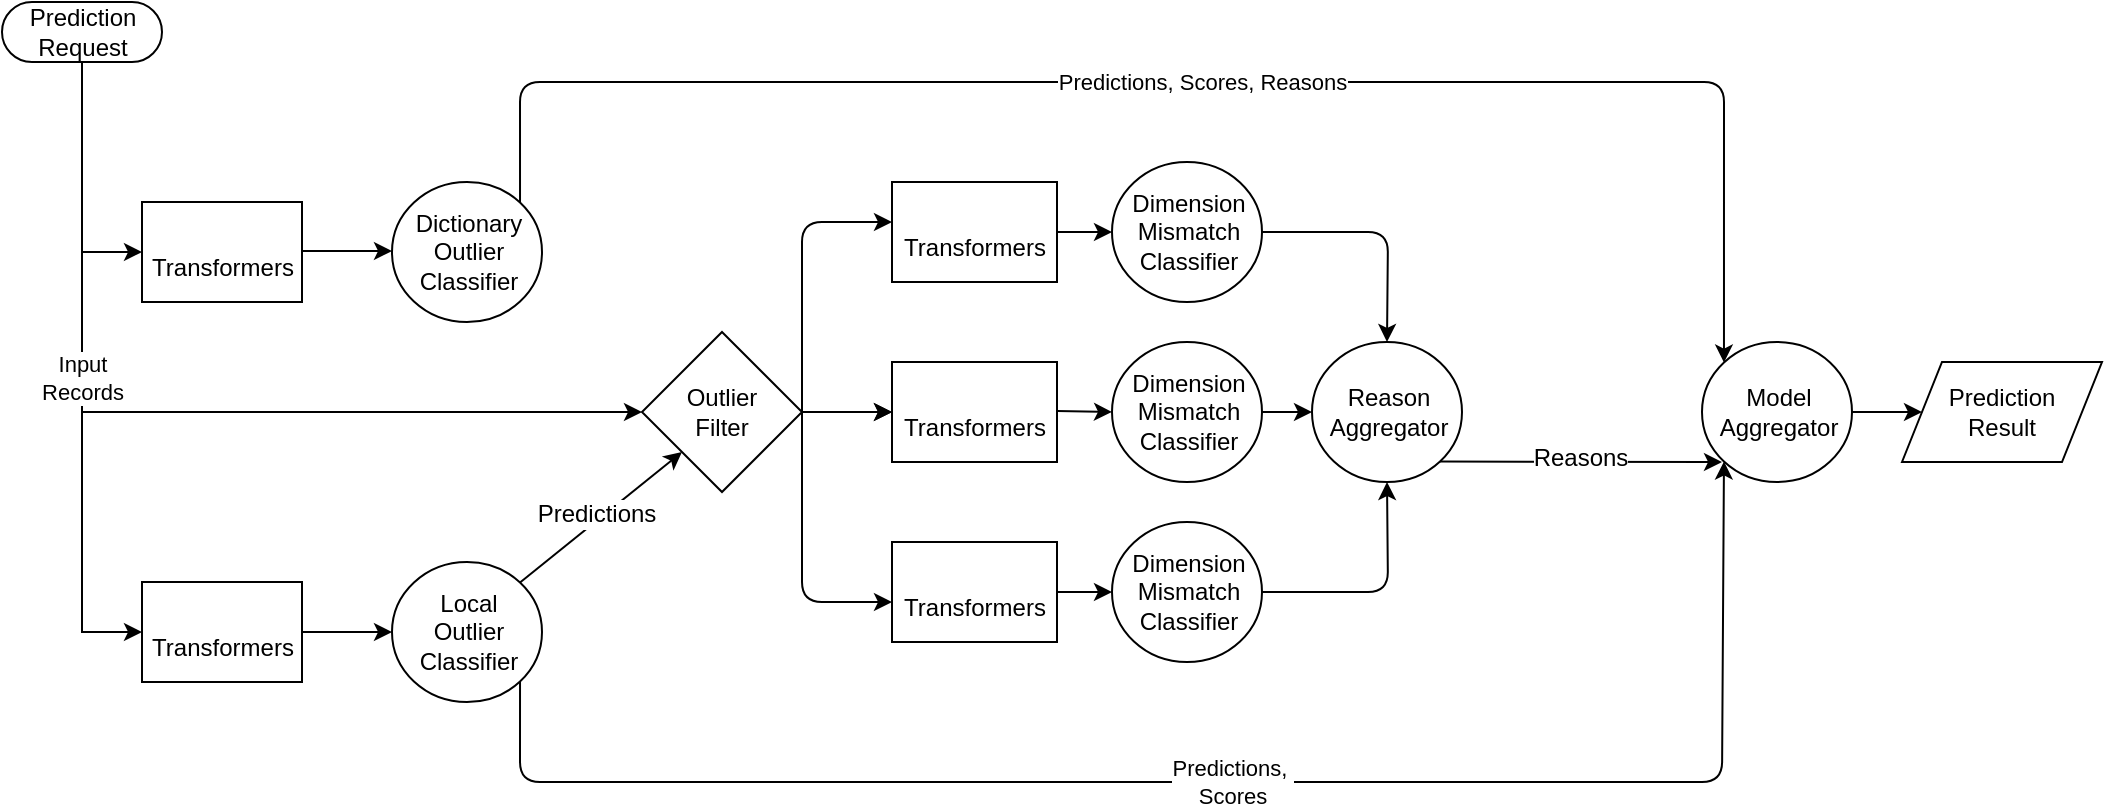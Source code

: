 <mxfile version="12.6.5" type="github"><diagram name="Page-1" id="b520641d-4fe3-3701-9064-5fc419738815"><mxGraphModel dx="1186" dy="608" grid="1" gridSize="10" guides="1" tooltips="1" connect="1" arrows="1" fold="1" page="1" pageScale="1" pageWidth="1100" pageHeight="850" background="#ffffff" math="0" shadow="0"><root><mxCell id="0"/><mxCell id="1" parent="0"/><mxCell id="Ue20IWk6Q7UqlA_AOIAC-1" value="Prediction&lt;br&gt;Result" style="shape=parallelogram;perimeter=parallelogramPerimeter;whiteSpace=wrap;html=1;dashed=0;" parent="1" vertex="1"><mxGeometry x="970" y="430" width="100" height="50" as="geometry"/></mxCell><mxCell id="gYgJbDMfaeKUd_fR1AI6-5" style="edgeStyle=orthogonalEdgeStyle;rounded=0;orthogonalLoop=1;jettySize=auto;html=1;exitX=0.5;exitY=0.5;exitDx=0;exitDy=15;exitPerimeter=0;entryX=0;entryY=0.5;entryDx=0;entryDy=0;" edge="1" parent="1" source="Ue20IWk6Q7UqlA_AOIAC-2" target="gYgJbDMfaeKUd_fR1AI6-1"><mxGeometry relative="1" as="geometry"><Array as="points"><mxPoint x="60" y="375"/></Array></mxGeometry></mxCell><mxCell id="Ue20IWk6Q7UqlA_AOIAC-2" value="Prediction&lt;br&gt;Request" style="html=1;dashed=0;whitespace=wrap;shape=mxgraph.dfd.start" parent="1" vertex="1"><mxGeometry x="20" y="250" width="80" height="30" as="geometry"/></mxCell><mxCell id="Ue20IWk6Q7UqlA_AOIAC-4" value="Dictionary&lt;br&gt;Outlier&lt;br&gt;Classifier" style="shape=ellipse;html=1;dashed=0;whitespace=wrap;perimeter=ellipsePerimeter;" parent="1" vertex="1"><mxGeometry x="215" y="340" width="75" height="70" as="geometry"/></mxCell><mxCell id="Ue20IWk6Q7UqlA_AOIAC-6" value="Local&lt;br&gt;Outlier&lt;br&gt;Classifier" style="shape=ellipse;html=1;dashed=0;whitespace=wrap;perimeter=ellipsePerimeter;" parent="1" vertex="1"><mxGeometry x="215" y="530" width="75" height="70" as="geometry"/></mxCell><mxCell id="Ue20IWk6Q7UqlA_AOIAC-8" value="&lt;br&gt;Transformers" style="html=1;dashed=0;whitespace=wrap;" parent="1" vertex="1"><mxGeometry x="90" y="540" width="80" height="50" as="geometry"/></mxCell><mxCell id="Ue20IWk6Q7UqlA_AOIAC-12" value="Dimension&lt;br&gt;Mismatch&lt;br&gt;Classifier" style="shape=ellipse;html=1;dashed=0;whitespace=wrap;perimeter=ellipsePerimeter;" parent="1" vertex="1"><mxGeometry x="575" y="510" width="75" height="70" as="geometry"/></mxCell><mxCell id="Ue20IWk6Q7UqlA_AOIAC-13" value="Dimension&lt;br&gt;Mismatch&lt;br&gt;Classifier" style="shape=ellipse;html=1;dashed=0;whitespace=wrap;perimeter=ellipsePerimeter;" parent="1" vertex="1"><mxGeometry x="575" y="420" width="75" height="70" as="geometry"/></mxCell><mxCell id="Ue20IWk6Q7UqlA_AOIAC-14" value="Dimension&lt;br&gt;Mismatch&lt;br&gt;Classifier" style="shape=ellipse;html=1;dashed=0;whitespace=wrap;perimeter=ellipsePerimeter;" parent="1" vertex="1"><mxGeometry x="575" y="330" width="75" height="70" as="geometry"/></mxCell><mxCell id="Ue20IWk6Q7UqlA_AOIAC-15" value="&lt;br&gt;Transformers" style="html=1;dashed=0;whitespace=wrap;" parent="1" vertex="1"><mxGeometry x="465" y="340" width="82.5" height="50" as="geometry"/></mxCell><mxCell id="Ue20IWk6Q7UqlA_AOIAC-16" value="&lt;br&gt;Transformers" style="html=1;dashed=0;whitespace=wrap;" parent="1" vertex="1"><mxGeometry x="465" y="430" width="82.5" height="50" as="geometry"/></mxCell><mxCell id="Ue20IWk6Q7UqlA_AOIAC-17" value="&lt;br&gt;Transformers" style="html=1;dashed=0;whitespace=wrap;" parent="1" vertex="1"><mxGeometry x="465" y="520" width="82.5" height="50" as="geometry"/></mxCell><mxCell id="gYgJbDMfaeKUd_fR1AI6-1" value="&lt;br&gt;Transformers" style="html=1;dashed=0;whitespace=wrap;" vertex="1" parent="1"><mxGeometry x="90" y="350" width="80" height="50" as="geometry"/></mxCell><mxCell id="gYgJbDMfaeKUd_fR1AI6-15" style="edgeStyle=orthogonalEdgeStyle;rounded=0;orthogonalLoop=1;jettySize=auto;html=1;exitX=1;exitY=0.5;exitDx=0;exitDy=0;entryX=0;entryY=0.5;entryDx=0;entryDy=0;" edge="1" parent="1" source="gYgJbDMfaeKUd_fR1AI6-2" target="Ue20IWk6Q7UqlA_AOIAC-1"><mxGeometry relative="1" as="geometry"><mxPoint x="960" y="455" as="targetPoint"/></mxGeometry></mxCell><mxCell id="gYgJbDMfaeKUd_fR1AI6-2" value="Model&lt;br&gt;Aggregator" style="shape=ellipse;html=1;dashed=0;whitespace=wrap;perimeter=ellipsePerimeter;" vertex="1" parent="1"><mxGeometry x="870" y="420" width="75" height="70" as="geometry"/></mxCell><mxCell id="gYgJbDMfaeKUd_fR1AI6-7" value="Input &lt;br&gt;Records" style="edgeStyle=orthogonalEdgeStyle;rounded=0;orthogonalLoop=1;jettySize=auto;html=1;exitX=0.5;exitY=0.5;exitDx=0;exitDy=15;exitPerimeter=0;entryX=0;entryY=0.5;entryDx=0;entryDy=0;" edge="1" parent="1" source="Ue20IWk6Q7UqlA_AOIAC-2" target="Ue20IWk6Q7UqlA_AOIAC-8"><mxGeometry relative="1" as="geometry"><mxPoint x="70" y="290" as="sourcePoint"/><mxPoint x="100" y="385" as="targetPoint"/><Array as="points"><mxPoint x="60" y="565"/></Array></mxGeometry></mxCell><mxCell id="gYgJbDMfaeKUd_fR1AI6-8" value="" style="endArrow=classic;html=1;exitX=1;exitY=0.5;exitDx=0;exitDy=0;entryX=0;entryY=0.5;entryDx=0;entryDy=0;" edge="1" parent="1" source="Ue20IWk6Q7UqlA_AOIAC-8" target="Ue20IWk6Q7UqlA_AOIAC-6"><mxGeometry width="50" height="50" relative="1" as="geometry"><mxPoint x="20" y="670" as="sourcePoint"/><mxPoint x="70" y="620" as="targetPoint"/></mxGeometry></mxCell><mxCell id="gYgJbDMfaeKUd_fR1AI6-9" value="" style="endArrow=classic;html=1;exitX=1;exitY=0.5;exitDx=0;exitDy=0;entryX=0;entryY=0.5;entryDx=0;entryDy=0;" edge="1" parent="1"><mxGeometry width="50" height="50" relative="1" as="geometry"><mxPoint x="170" y="374.5" as="sourcePoint"/><mxPoint x="215" y="374.5" as="targetPoint"/></mxGeometry></mxCell><mxCell id="gYgJbDMfaeKUd_fR1AI6-18" value="" style="endArrow=classic;html=1;entryX=0;entryY=0.5;entryDx=0;entryDy=0;exitX=1;exitY=0.5;exitDx=0;exitDy=0;" edge="1" parent="1" source="gYgJbDMfaeKUd_fR1AI6-35"><mxGeometry width="50" height="50" relative="1" as="geometry"><mxPoint x="390" y="360" as="sourcePoint"/><mxPoint x="465" y="360" as="targetPoint"/><Array as="points"><mxPoint x="420" y="360"/></Array></mxGeometry></mxCell><mxCell id="gYgJbDMfaeKUd_fR1AI6-19" value="" style="endArrow=classic;html=1;entryX=0;entryY=0.5;entryDx=0;entryDy=0;" edge="1" parent="1"><mxGeometry width="50" height="50" relative="1" as="geometry"><mxPoint x="390" y="455" as="sourcePoint"/><mxPoint x="465" y="455" as="targetPoint"/></mxGeometry></mxCell><mxCell id="gYgJbDMfaeKUd_fR1AI6-20" value="" style="endArrow=classic;html=1;entryX=0;entryY=0.5;entryDx=0;entryDy=0;exitX=1;exitY=0.5;exitDx=0;exitDy=0;" edge="1" parent="1" source="gYgJbDMfaeKUd_fR1AI6-35"><mxGeometry width="50" height="50" relative="1" as="geometry"><mxPoint x="390" y="550" as="sourcePoint"/><mxPoint x="465" y="550" as="targetPoint"/><Array as="points"><mxPoint x="420" y="550"/></Array></mxGeometry></mxCell><mxCell id="gYgJbDMfaeKUd_fR1AI6-21" value="Predictions,&amp;nbsp;&lt;br&gt;Scores" style="endArrow=classic;html=1;exitX=1;exitY=1;exitDx=0;exitDy=0;entryX=0;entryY=1;entryDx=0;entryDy=0;" edge="1" parent="1" source="Ue20IWk6Q7UqlA_AOIAC-6" target="gYgJbDMfaeKUd_fR1AI6-2"><mxGeometry width="50" height="50" relative="1" as="geometry"><mxPoint x="447.025" y="572" as="sourcePoint"/><mxPoint x="840" y="650" as="targetPoint"/><Array as="points"><mxPoint x="279" y="640"/><mxPoint x="880" y="640"/></Array></mxGeometry></mxCell><mxCell id="gYgJbDMfaeKUd_fR1AI6-22" value="" style="endArrow=classic;html=1;entryX=0;entryY=0.5;entryDx=0;entryDy=0;" edge="1" parent="1" target="Ue20IWk6Q7UqlA_AOIAC-13"><mxGeometry width="50" height="50" relative="1" as="geometry"><mxPoint x="547.5" y="454.5" as="sourcePoint"/><mxPoint x="617.5" y="454.5" as="targetPoint"/></mxGeometry></mxCell><mxCell id="gYgJbDMfaeKUd_fR1AI6-24" value="" style="endArrow=classic;html=1;entryX=0;entryY=0.5;entryDx=0;entryDy=0;exitX=1;exitY=0.5;exitDx=0;exitDy=0;" edge="1" parent="1" source="Ue20IWk6Q7UqlA_AOIAC-17" target="Ue20IWk6Q7UqlA_AOIAC-12"><mxGeometry width="50" height="50" relative="1" as="geometry"><mxPoint x="557.5" y="464.5" as="sourcePoint"/><mxPoint x="585" y="465" as="targetPoint"/></mxGeometry></mxCell><mxCell id="gYgJbDMfaeKUd_fR1AI6-25" value="" style="endArrow=classic;html=1;entryX=0;entryY=0.5;entryDx=0;entryDy=0;exitX=1;exitY=0.5;exitDx=0;exitDy=0;" edge="1" parent="1" source="Ue20IWk6Q7UqlA_AOIAC-15" target="Ue20IWk6Q7UqlA_AOIAC-14"><mxGeometry width="50" height="50" relative="1" as="geometry"><mxPoint x="557.5" y="555" as="sourcePoint"/><mxPoint x="585" y="555" as="targetPoint"/></mxGeometry></mxCell><mxCell id="gYgJbDMfaeKUd_fR1AI6-27" value="Predictions, Scores, Reasons" style="endArrow=classic;html=1;exitX=1;exitY=0;exitDx=0;exitDy=0;entryX=0;entryY=0;entryDx=0;entryDy=0;" edge="1" parent="1" source="Ue20IWk6Q7UqlA_AOIAC-4" target="gYgJbDMfaeKUd_fR1AI6-2"><mxGeometry width="50" height="50" relative="1" as="geometry"><mxPoint x="20" y="730" as="sourcePoint"/><mxPoint x="70" y="680" as="targetPoint"/><Array as="points"><mxPoint x="279" y="290"/><mxPoint x="881" y="290"/></Array></mxGeometry></mxCell><mxCell id="gYgJbDMfaeKUd_fR1AI6-28" value="Reason&lt;br&gt;Aggregator" style="shape=ellipse;html=1;dashed=0;whitespace=wrap;perimeter=ellipsePerimeter;" vertex="1" parent="1"><mxGeometry x="675" y="420" width="75" height="70" as="geometry"/></mxCell><mxCell id="gYgJbDMfaeKUd_fR1AI6-29" value="" style="endArrow=classic;html=1;exitX=1;exitY=0.5;exitDx=0;exitDy=0;entryX=0.5;entryY=0;entryDx=0;entryDy=0;" edge="1" parent="1" source="Ue20IWk6Q7UqlA_AOIAC-14" target="gYgJbDMfaeKUd_fR1AI6-28"><mxGeometry width="50" height="50" relative="1" as="geometry"><mxPoint x="-75" y="710" as="sourcePoint"/><mxPoint x="-25" y="660" as="targetPoint"/><Array as="points"><mxPoint x="713" y="365"/></Array></mxGeometry></mxCell><mxCell id="gYgJbDMfaeKUd_fR1AI6-30" value="" style="endArrow=classic;html=1;exitX=1;exitY=0.5;exitDx=0;exitDy=0;entryX=0.5;entryY=1;entryDx=0;entryDy=0;" edge="1" parent="1" source="Ue20IWk6Q7UqlA_AOIAC-12" target="gYgJbDMfaeKUd_fR1AI6-28"><mxGeometry width="50" height="50" relative="1" as="geometry"><mxPoint x="695" y="630" as="sourcePoint"/><mxPoint x="745" y="580" as="targetPoint"/><Array as="points"><mxPoint x="713" y="545"/></Array></mxGeometry></mxCell><mxCell id="gYgJbDMfaeKUd_fR1AI6-31" value="" style="endArrow=classic;html=1;exitX=1;exitY=0.5;exitDx=0;exitDy=0;entryX=0;entryY=0.5;entryDx=0;entryDy=0;" edge="1" parent="1" source="Ue20IWk6Q7UqlA_AOIAC-13" target="gYgJbDMfaeKUd_fR1AI6-28"><mxGeometry width="50" height="50" relative="1" as="geometry"><mxPoint x="-75" y="710" as="sourcePoint"/><mxPoint x="-25" y="660" as="targetPoint"/></mxGeometry></mxCell><mxCell id="gYgJbDMfaeKUd_fR1AI6-33" value="" style="endArrow=classic;html=1;exitX=1;exitY=1;exitDx=0;exitDy=0;" edge="1" parent="1" source="gYgJbDMfaeKUd_fR1AI6-28"><mxGeometry width="50" height="50" relative="1" as="geometry"><mxPoint x="20" y="720" as="sourcePoint"/><mxPoint x="880" y="480" as="targetPoint"/></mxGeometry></mxCell><mxCell id="gYgJbDMfaeKUd_fR1AI6-34" value="Reasons" style="text;html=1;align=center;verticalAlign=middle;resizable=0;points=[];labelBackgroundColor=#ffffff;" vertex="1" connectable="0" parent="gYgJbDMfaeKUd_fR1AI6-33"><mxGeometry x="-0.006" y="2" relative="1" as="geometry"><mxPoint as="offset"/></mxGeometry></mxCell><mxCell id="gYgJbDMfaeKUd_fR1AI6-38" value="" style="edgeStyle=orthogonalEdgeStyle;rounded=0;orthogonalLoop=1;jettySize=auto;html=1;" edge="1" parent="1" source="gYgJbDMfaeKUd_fR1AI6-35" target="Ue20IWk6Q7UqlA_AOIAC-16"><mxGeometry relative="1" as="geometry"/></mxCell><mxCell id="gYgJbDMfaeKUd_fR1AI6-35" value="Outlier&lt;br&gt;Filter" style="rhombus;whiteSpace=wrap;html=1;" vertex="1" parent="1"><mxGeometry x="340" y="415" width="80" height="80" as="geometry"/></mxCell><mxCell id="gYgJbDMfaeKUd_fR1AI6-39" value="" style="endArrow=classic;html=1;exitX=1;exitY=0;exitDx=0;exitDy=0;entryX=0;entryY=1;entryDx=0;entryDy=0;" edge="1" parent="1" source="Ue20IWk6Q7UqlA_AOIAC-6" target="gYgJbDMfaeKUd_fR1AI6-35"><mxGeometry width="50" height="50" relative="1" as="geometry"><mxPoint x="20" y="720" as="sourcePoint"/><mxPoint x="70" y="670" as="targetPoint"/></mxGeometry></mxCell><mxCell id="gYgJbDMfaeKUd_fR1AI6-41" value="Predictions" style="text;html=1;align=center;verticalAlign=middle;resizable=0;points=[];labelBackgroundColor=#ffffff;" vertex="1" connectable="0" parent="gYgJbDMfaeKUd_fR1AI6-39"><mxGeometry x="-0.033" y="3" relative="1" as="geometry"><mxPoint as="offset"/></mxGeometry></mxCell><mxCell id="gYgJbDMfaeKUd_fR1AI6-40" value="" style="endArrow=classic;html=1;entryX=0;entryY=0.5;entryDx=0;entryDy=0;" edge="1" parent="1" target="gYgJbDMfaeKUd_fR1AI6-35"><mxGeometry width="50" height="50" relative="1" as="geometry"><mxPoint x="60" y="455" as="sourcePoint"/><mxPoint x="70" y="670" as="targetPoint"/></mxGeometry></mxCell></root></mxGraphModel></diagram></mxfile>